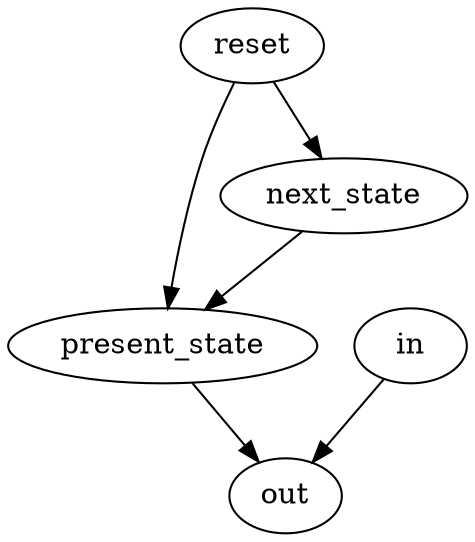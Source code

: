strict digraph "" {
	reset -> present_state	[weight=2.0];
	reset -> next_state	[weight=2.0];
	in -> out	[weight=1.0];
	present_state -> out	[weight=1.0];
	next_state -> present_state	[weight=1.0];
}
